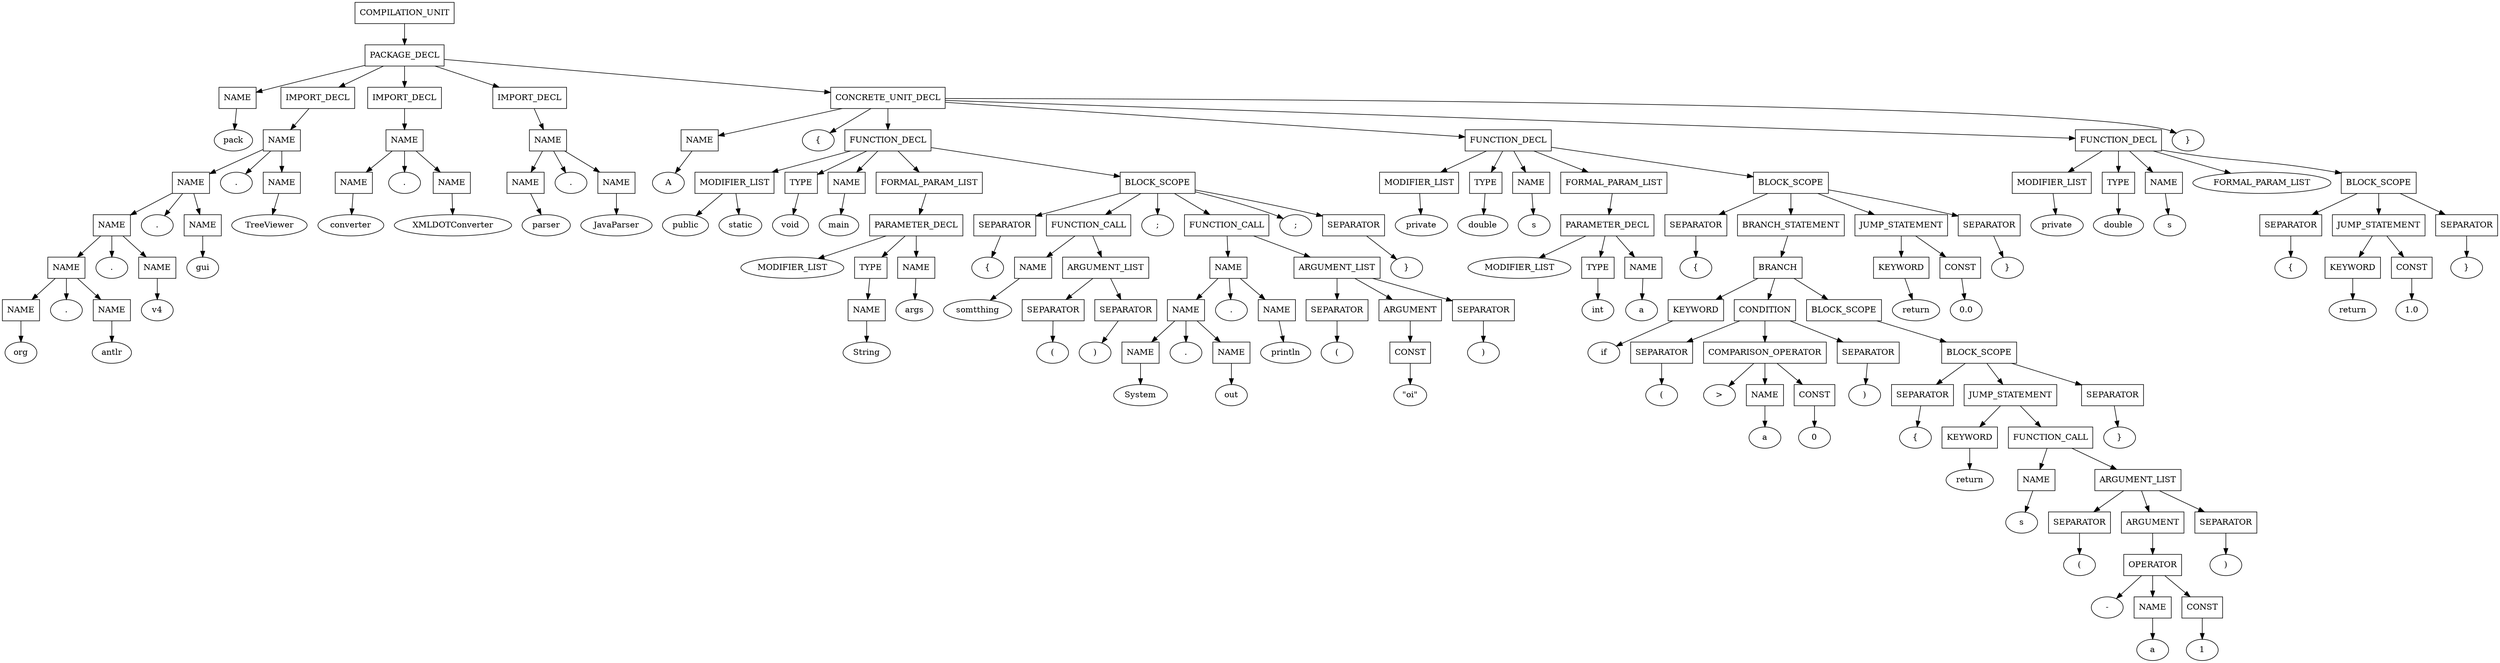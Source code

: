 digraph G {
	splines="TRUE";
	n_0 [label="COMPILATION_UNIT", shape="rectangle"]
	n_0 -> n_1
	n_1 [label="PACKAGE_DECL", shape="rectangle"]
	n_1 -> n_2
	n_2 [label="NAME", shape="rectangle"]
	n_2 -> n_7
	n_7 [label="pack", shape="ellipse"]
	n_1 -> n_3
	n_3 [label="IMPORT_DECL", shape="rectangle"]
	n_3 -> n_8
	n_8 [label="NAME", shape="rectangle"]
	n_8 -> n_17
	n_17 [label="NAME", shape="rectangle"]
	n_17 -> n_42
	n_42 [label="NAME", shape="rectangle"]
	n_42 -> n_75
	n_75 [label="NAME", shape="rectangle"]
	n_75 -> n_100
	n_100 [label="NAME", shape="rectangle"]
	n_100 -> n_124
	n_124 [label="org", shape="ellipse"]
	n_75 -> n_101
	n_101 [label=".", shape="ellipse"]
	n_75 -> n_102
	n_102 [label="NAME", shape="rectangle"]
	n_102 -> n_125
	n_125 [label="antlr", shape="ellipse"]
	n_42 -> n_76
	n_76 [label=".", shape="ellipse"]
	n_42 -> n_77
	n_77 [label="NAME", shape="rectangle"]
	n_77 -> n_103
	n_103 [label="v4", shape="ellipse"]
	n_17 -> n_43
	n_43 [label=".", shape="ellipse"]
	n_17 -> n_44
	n_44 [label="NAME", shape="rectangle"]
	n_44 -> n_78
	n_78 [label="gui", shape="ellipse"]
	n_8 -> n_18
	n_18 [label=".", shape="ellipse"]
	n_8 -> n_19
	n_19 [label="NAME", shape="rectangle"]
	n_19 -> n_45
	n_45 [label="TreeViewer", shape="ellipse"]
	n_1 -> n_4
	n_4 [label="IMPORT_DECL", shape="rectangle"]
	n_4 -> n_9
	n_9 [label="NAME", shape="rectangle"]
	n_9 -> n_20
	n_20 [label="NAME", shape="rectangle"]
	n_20 -> n_46
	n_46 [label="converter", shape="ellipse"]
	n_9 -> n_21
	n_21 [label=".", shape="ellipse"]
	n_9 -> n_22
	n_22 [label="NAME", shape="rectangle"]
	n_22 -> n_47
	n_47 [label="XMLDOTConverter", shape="ellipse"]
	n_1 -> n_5
	n_5 [label="IMPORT_DECL", shape="rectangle"]
	n_5 -> n_10
	n_10 [label="NAME", shape="rectangle"]
	n_10 -> n_23
	n_23 [label="NAME", shape="rectangle"]
	n_23 -> n_48
	n_48 [label="parser", shape="ellipse"]
	n_10 -> n_24
	n_24 [label=".", shape="ellipse"]
	n_10 -> n_25
	n_25 [label="NAME", shape="rectangle"]
	n_25 -> n_49
	n_49 [label="JavaParser", shape="ellipse"]
	n_1 -> n_6
	n_6 [label="CONCRETE_UNIT_DECL", shape="rectangle"]
	n_6 -> n_11
	n_11 [label="NAME", shape="rectangle"]
	n_11 -> n_26
	n_26 [label="A", shape="ellipse"]
	n_6 -> n_12
	n_12 [label="{", shape="ellipse"]
	n_6 -> n_13
	n_13 [label="FUNCTION_DECL", shape="rectangle"]
	n_13 -> n_27
	n_27 [label="MODIFIER_LIST", shape="rectangle"]
	n_27 -> n_50
	n_50 [label="public", shape="ellipse"]
	n_27 -> n_51
	n_51 [label="static", shape="ellipse"]
	n_13 -> n_28
	n_28 [label="TYPE", shape="rectangle"]
	n_28 -> n_52
	n_52 [label="void", shape="ellipse"]
	n_13 -> n_29
	n_29 [label="NAME", shape="rectangle"]
	n_29 -> n_53
	n_53 [label="main", shape="ellipse"]
	n_13 -> n_30
	n_30 [label="FORMAL_PARAM_LIST", shape="rectangle"]
	n_30 -> n_54
	n_54 [label="PARAMETER_DECL", shape="rectangle"]
	n_54 -> n_79
	n_79 [label="MODIFIER_LIST", shape="ellipse"]
	n_54 -> n_80
	n_80 [label="TYPE", shape="rectangle"]
	n_80 -> n_104
	n_104 [label="NAME", shape="rectangle"]
	n_104 -> n_126
	n_126 [label="String", shape="ellipse"]
	n_54 -> n_81
	n_81 [label="NAME", shape="rectangle"]
	n_81 -> n_105
	n_105 [label="args", shape="ellipse"]
	n_13 -> n_31
	n_31 [label="BLOCK_SCOPE", shape="rectangle"]
	n_31 -> n_55
	n_55 [label="SEPARATOR", shape="rectangle"]
	n_55 -> n_82
	n_82 [label="{", shape="ellipse"]
	n_31 -> n_56
	n_56 [label="FUNCTION_CALL", shape="rectangle"]
	n_56 -> n_83
	n_83 [label="NAME", shape="rectangle"]
	n_83 -> n_106
	n_106 [label="somtthing", shape="ellipse"]
	n_56 -> n_84
	n_84 [label="ARGUMENT_LIST", shape="rectangle"]
	n_84 -> n_107
	n_107 [label="SEPARATOR", shape="rectangle"]
	n_107 -> n_127
	n_127 [label="(", shape="ellipse"]
	n_84 -> n_108
	n_108 [label="SEPARATOR", shape="rectangle"]
	n_108 -> n_128
	n_128 [label=")", shape="ellipse"]
	n_31 -> n_57
	n_57 [label=";", shape="ellipse"]
	n_31 -> n_58
	n_58 [label="FUNCTION_CALL", shape="rectangle"]
	n_58 -> n_85
	n_85 [label="NAME", shape="rectangle"]
	n_85 -> n_109
	n_109 [label="NAME", shape="rectangle"]
	n_109 -> n_129
	n_129 [label="NAME", shape="rectangle"]
	n_129 -> n_141
	n_141 [label="System", shape="ellipse"]
	n_109 -> n_130
	n_130 [label=".", shape="ellipse"]
	n_109 -> n_131
	n_131 [label="NAME", shape="rectangle"]
	n_131 -> n_142
	n_142 [label="out", shape="ellipse"]
	n_85 -> n_110
	n_110 [label=".", shape="ellipse"]
	n_85 -> n_111
	n_111 [label="NAME", shape="rectangle"]
	n_111 -> n_132
	n_132 [label="println", shape="ellipse"]
	n_58 -> n_86
	n_86 [label="ARGUMENT_LIST", shape="rectangle"]
	n_86 -> n_112
	n_112 [label="SEPARATOR", shape="rectangle"]
	n_112 -> n_133
	n_133 [label="(", shape="ellipse"]
	n_86 -> n_113
	n_113 [label="ARGUMENT", shape="rectangle"]
	n_113 -> n_134
	n_134 [label="CONST", shape="rectangle"]
	n_134 -> n_143
	n_143 [label="\"oi\"", shape="ellipse"]
	n_86 -> n_114
	n_114 [label="SEPARATOR", shape="rectangle"]
	n_114 -> n_135
	n_135 [label=")", shape="ellipse"]
	n_31 -> n_59
	n_59 [label=";", shape="ellipse"]
	n_31 -> n_60
	n_60 [label="SEPARATOR", shape="rectangle"]
	n_60 -> n_87
	n_87 [label="}", shape="ellipse"]
	n_6 -> n_14
	n_14 [label="FUNCTION_DECL", shape="rectangle"]
	n_14 -> n_32
	n_32 [label="MODIFIER_LIST", shape="rectangle"]
	n_32 -> n_61
	n_61 [label="private", shape="ellipse"]
	n_14 -> n_33
	n_33 [label="TYPE", shape="rectangle"]
	n_33 -> n_62
	n_62 [label="double", shape="ellipse"]
	n_14 -> n_34
	n_34 [label="NAME", shape="rectangle"]
	n_34 -> n_63
	n_63 [label="s", shape="ellipse"]
	n_14 -> n_35
	n_35 [label="FORMAL_PARAM_LIST", shape="rectangle"]
	n_35 -> n_64
	n_64 [label="PARAMETER_DECL", shape="rectangle"]
	n_64 -> n_88
	n_88 [label="MODIFIER_LIST", shape="ellipse"]
	n_64 -> n_89
	n_89 [label="TYPE", shape="rectangle"]
	n_89 -> n_115
	n_115 [label="int", shape="ellipse"]
	n_64 -> n_90
	n_90 [label="NAME", shape="rectangle"]
	n_90 -> n_116
	n_116 [label="a", shape="ellipse"]
	n_14 -> n_36
	n_36 [label="BLOCK_SCOPE", shape="rectangle"]
	n_36 -> n_65
	n_65 [label="SEPARATOR", shape="rectangle"]
	n_65 -> n_91
	n_91 [label="{", shape="ellipse"]
	n_36 -> n_66
	n_66 [label="BRANCH_STATEMENT", shape="rectangle"]
	n_66 -> n_92
	n_92 [label="BRANCH", shape="rectangle"]
	n_92 -> n_117
	n_117 [label="KEYWORD", shape="rectangle"]
	n_117 -> n_136
	n_136 [label="if", shape="ellipse"]
	n_92 -> n_118
	n_118 [label="CONDITION", shape="rectangle"]
	n_118 -> n_137
	n_137 [label="SEPARATOR", shape="rectangle"]
	n_137 -> n_144
	n_144 [label="(", shape="ellipse"]
	n_118 -> n_138
	n_138 [label="COMPARISON_OPERATOR", shape="rectangle"]
	n_138 -> n_145
	n_145 [label=">", shape="ellipse"]
	n_138 -> n_146
	n_146 [label="NAME", shape="rectangle"]
	n_146 -> n_152
	n_152 [label="a", shape="ellipse"]
	n_138 -> n_147
	n_147 [label="CONST", shape="rectangle"]
	n_147 -> n_153
	n_153 [label="0", shape="ellipse"]
	n_118 -> n_139
	n_139 [label="SEPARATOR", shape="rectangle"]
	n_139 -> n_148
	n_148 [label=")", shape="ellipse"]
	n_92 -> n_119
	n_119 [label="BLOCK_SCOPE", shape="rectangle"]
	n_119 -> n_140
	n_140 [label="BLOCK_SCOPE", shape="rectangle"]
	n_140 -> n_149
	n_149 [label="SEPARATOR", shape="rectangle"]
	n_149 -> n_154
	n_154 [label="{", shape="ellipse"]
	n_140 -> n_150
	n_150 [label="JUMP_STATEMENT", shape="rectangle"]
	n_150 -> n_155
	n_155 [label="KEYWORD", shape="rectangle"]
	n_155 -> n_158
	n_158 [label="return", shape="ellipse"]
	n_150 -> n_156
	n_156 [label="FUNCTION_CALL", shape="rectangle"]
	n_156 -> n_159
	n_159 [label="NAME", shape="rectangle"]
	n_159 -> n_161
	n_161 [label="s", shape="ellipse"]
	n_156 -> n_160
	n_160 [label="ARGUMENT_LIST", shape="rectangle"]
	n_160 -> n_162
	n_162 [label="SEPARATOR", shape="rectangle"]
	n_162 -> n_165
	n_165 [label="(", shape="ellipse"]
	n_160 -> n_163
	n_163 [label="ARGUMENT", shape="rectangle"]
	n_163 -> n_166
	n_166 [label="OPERATOR", shape="rectangle"]
	n_166 -> n_168
	n_168 [label="-", shape="ellipse"]
	n_166 -> n_169
	n_169 [label="NAME", shape="rectangle"]
	n_169 -> n_171
	n_171 [label="a", shape="ellipse"]
	n_166 -> n_170
	n_170 [label="CONST", shape="rectangle"]
	n_170 -> n_172
	n_172 [label="1", shape="ellipse"]
	n_160 -> n_164
	n_164 [label="SEPARATOR", shape="rectangle"]
	n_164 -> n_167
	n_167 [label=")", shape="ellipse"]
	n_140 -> n_151
	n_151 [label="SEPARATOR", shape="rectangle"]
	n_151 -> n_157
	n_157 [label="}", shape="ellipse"]
	n_36 -> n_67
	n_67 [label="JUMP_STATEMENT", shape="rectangle"]
	n_67 -> n_93
	n_93 [label="KEYWORD", shape="rectangle"]
	n_93 -> n_120
	n_120 [label="return", shape="ellipse"]
	n_67 -> n_94
	n_94 [label="CONST", shape="rectangle"]
	n_94 -> n_121
	n_121 [label="0.0", shape="ellipse"]
	n_36 -> n_68
	n_68 [label="SEPARATOR", shape="rectangle"]
	n_68 -> n_95
	n_95 [label="}", shape="ellipse"]
	n_6 -> n_15
	n_15 [label="FUNCTION_DECL", shape="rectangle"]
	n_15 -> n_37
	n_37 [label="MODIFIER_LIST", shape="rectangle"]
	n_37 -> n_69
	n_69 [label="private", shape="ellipse"]
	n_15 -> n_38
	n_38 [label="TYPE", shape="rectangle"]
	n_38 -> n_70
	n_70 [label="double", shape="ellipse"]
	n_15 -> n_39
	n_39 [label="NAME", shape="rectangle"]
	n_39 -> n_71
	n_71 [label="s", shape="ellipse"]
	n_15 -> n_40
	n_40 [label="FORMAL_PARAM_LIST", shape="ellipse"]
	n_15 -> n_41
	n_41 [label="BLOCK_SCOPE", shape="rectangle"]
	n_41 -> n_72
	n_72 [label="SEPARATOR", shape="rectangle"]
	n_72 -> n_96
	n_96 [label="{", shape="ellipse"]
	n_41 -> n_73
	n_73 [label="JUMP_STATEMENT", shape="rectangle"]
	n_73 -> n_97
	n_97 [label="KEYWORD", shape="rectangle"]
	n_97 -> n_122
	n_122 [label="return", shape="ellipse"]
	n_73 -> n_98
	n_98 [label="CONST", shape="rectangle"]
	n_98 -> n_123
	n_123 [label="1.0", shape="ellipse"]
	n_41 -> n_74
	n_74 [label="SEPARATOR", shape="rectangle"]
	n_74 -> n_99
	n_99 [label="}", shape="ellipse"]
	n_6 -> n_16
	n_16 [label="}", shape="ellipse"]
}
